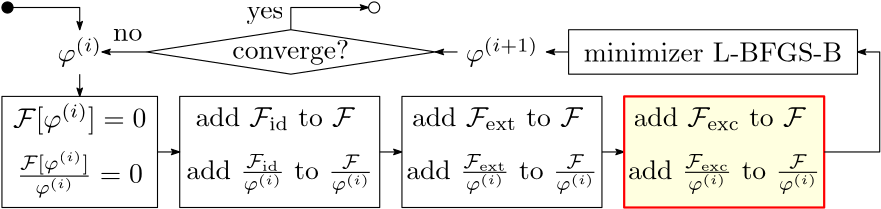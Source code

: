 <?xml version="1.0"?>
<!DOCTYPE ipe SYSTEM "ipe.dtd">
<ipe version="70206" creator="Ipe 7.2.6">
<info created="D:20160118213509" modified="D:20161121232422"/>
<ipestyle name="basic">
<symbol name="arrow/arc(spx)">
<path stroke="sym-stroke" fill="sym-stroke" pen="sym-pen">
0 0 m
-1 0.333 l
-1 -0.333 l
h
</path>
</symbol>
<symbol name="arrow/farc(spx)">
<path stroke="sym-stroke" fill="white" pen="sym-pen">
0 0 m
-1 0.333 l
-1 -0.333 l
h
</path>
</symbol>
<symbol name="arrow/ptarc(spx)">
<path stroke="sym-stroke" fill="sym-stroke" pen="sym-pen">
0 0 m
-1 0.333 l
-0.8 0 l
-1 -0.333 l
h
</path>
</symbol>
<symbol name="arrow/fptarc(spx)">
<path stroke="sym-stroke" fill="white" pen="sym-pen">
0 0 m
-1 0.333 l
-0.8 0 l
-1 -0.333 l
h
</path>
</symbol>
<symbol name="mark/circle(sx)" transformations="translations">
<path fill="sym-stroke">
0.6 0 0 0.6 0 0 e
0.4 0 0 0.4 0 0 e
</path>
</symbol>
<symbol name="mark/disk(sx)" transformations="translations">
<path fill="sym-stroke">
0.6 0 0 0.6 0 0 e
</path>
</symbol>
<symbol name="mark/fdisk(sfx)" transformations="translations">
<group>
<path fill="sym-fill">
0.5 0 0 0.5 0 0 e
</path>
<path fill="sym-stroke" fillrule="eofill">
0.6 0 0 0.6 0 0 e
0.4 0 0 0.4 0 0 e
</path>
</group>
</symbol>
<symbol name="mark/box(sx)" transformations="translations">
<path fill="sym-stroke" fillrule="eofill">
-0.6 -0.6 m
0.6 -0.6 l
0.6 0.6 l
-0.6 0.6 l
h
-0.4 -0.4 m
0.4 -0.4 l
0.4 0.4 l
-0.4 0.4 l
h
</path>
</symbol>
<symbol name="mark/square(sx)" transformations="translations">
<path fill="sym-stroke">
-0.6 -0.6 m
0.6 -0.6 l
0.6 0.6 l
-0.6 0.6 l
h
</path>
</symbol>
<symbol name="mark/fsquare(sfx)" transformations="translations">
<group>
<path fill="sym-fill">
-0.5 -0.5 m
0.5 -0.5 l
0.5 0.5 l
-0.5 0.5 l
h
</path>
<path fill="sym-stroke" fillrule="eofill">
-0.6 -0.6 m
0.6 -0.6 l
0.6 0.6 l
-0.6 0.6 l
h
-0.4 -0.4 m
0.4 -0.4 l
0.4 0.4 l
-0.4 0.4 l
h
</path>
</group>
</symbol>
<symbol name="mark/cross(sx)" transformations="translations">
<group>
<path fill="sym-stroke">
-0.43 -0.57 m
0.57 0.43 l
0.43 0.57 l
-0.57 -0.43 l
h
</path>
<path fill="sym-stroke">
-0.43 0.57 m
0.57 -0.43 l
0.43 -0.57 l
-0.57 0.43 l
h
</path>
</group>
</symbol>
<symbol name="arrow/fnormal(spx)">
<path stroke="sym-stroke" fill="white" pen="sym-pen">
0 0 m
-1 0.333 l
-1 -0.333 l
h
</path>
</symbol>
<symbol name="arrow/pointed(spx)">
<path stroke="sym-stroke" fill="sym-stroke" pen="sym-pen">
0 0 m
-1 0.333 l
-0.8 0 l
-1 -0.333 l
h
</path>
</symbol>
<symbol name="arrow/fpointed(spx)">
<path stroke="sym-stroke" fill="white" pen="sym-pen">
0 0 m
-1 0.333 l
-0.8 0 l
-1 -0.333 l
h
</path>
</symbol>
<symbol name="arrow/linear(spx)">
<path stroke="sym-stroke" pen="sym-pen">
-1 0.333 m
0 0 l
-1 -0.333 l
</path>
</symbol>
<symbol name="arrow/fdouble(spx)">
<path stroke="sym-stroke" fill="white" pen="sym-pen">
0 0 m
-1 0.333 l
-1 -0.333 l
h
-1 0 m
-2 0.333 l
-2 -0.333 l
h
</path>
</symbol>
<symbol name="arrow/double(spx)">
<path stroke="sym-stroke" fill="sym-stroke" pen="sym-pen">
0 0 m
-1 0.333 l
-1 -0.333 l
h
-1 0 m
-2 0.333 l
-2 -0.333 l
h
</path>
</symbol>
<pen name="heavier" value="0.8"/>
<pen name="fat" value="1.2"/>
<pen name="ultrafat" value="2"/>
<symbolsize name="large" value="5"/>
<symbolsize name="small" value="2"/>
<symbolsize name="tiny" value="1.1"/>
<arrowsize name="large" value="10"/>
<arrowsize name="small" value="5"/>
<arrowsize name="tiny" value="3"/>
<color name="red" value="1 0 0"/>
<color name="green" value="0 1 0"/>
<color name="blue" value="0 0 1"/>
<color name="yellow" value="1 1 0"/>
<color name="orange" value="1 0.647 0"/>
<color name="gold" value="1 0.843 0"/>
<color name="purple" value="0.627 0.125 0.941"/>
<color name="gray" value="0.745"/>
<color name="brown" value="0.647 0.165 0.165"/>
<color name="navy" value="0 0 0.502"/>
<color name="pink" value="1 0.753 0.796"/>
<color name="seagreen" value="0.18 0.545 0.341"/>
<color name="turquoise" value="0.251 0.878 0.816"/>
<color name="violet" value="0.933 0.51 0.933"/>
<color name="darkblue" value="0 0 0.545"/>
<color name="darkcyan" value="0 0.545 0.545"/>
<color name="darkgray" value="0.663"/>
<color name="darkgreen" value="0 0.392 0"/>
<color name="darkmagenta" value="0.545 0 0.545"/>
<color name="darkorange" value="1 0.549 0"/>
<color name="darkred" value="0.545 0 0"/>
<color name="lightblue" value="0.678 0.847 0.902"/>
<color name="lightcyan" value="0.878 1 1"/>
<color name="lightgray" value="0.827"/>
<color name="lightgreen" value="0.565 0.933 0.565"/>
<color name="lightyellow" value="1 1 0.878"/>
<dashstyle name="dashed" value="[4] 0"/>
<dashstyle name="dotted" value="[1 3] 0"/>
<dashstyle name="dash dotted" value="[4 2 1 2] 0"/>
<dashstyle name="dash dot dotted" value="[4 2 1 2 1 2] 0"/>
<textsize name="large" value="\large"/>
<textsize name="Large" value="\Large"/>
<textsize name="LARGE" value="\LARGE"/>
<textsize name="huge" value="\huge"/>
<textsize name="Huge" value="\Huge"/>
<textsize name="small" value="\small"/>
<textsize name="footnote" value="\footnotesize"/>
<textsize name="tiny" value="\tiny"/>
<textstyle name="center" begin="\begin{center}" end="\end{center}"/>
<textstyle name="itemize" begin="\begin{itemize}" end="\end{itemize}"/>
<textstyle name="item" begin="\begin{itemize}\item{}" end="\end{itemize}"/>
<gridsize name="4 pts" value="4"/>
<gridsize name="8 pts (~3 mm)" value="8"/>
<gridsize name="16 pts (~6 mm)" value="16"/>
<gridsize name="32 pts (~12 mm)" value="32"/>
<gridsize name="10 pts (~3.5 mm)" value="10"/>
<gridsize name="20 pts (~7 mm)" value="20"/>
<gridsize name="14 pts (~5 mm)" value="14"/>
<gridsize name="28 pts (~10 mm)" value="28"/>
<gridsize name="56 pts (~20 mm)" value="56"/>
<anglesize name="90 deg" value="90"/>
<anglesize name="60 deg" value="60"/>
<anglesize name="45 deg" value="45"/>
<anglesize name="30 deg" value="30"/>
<anglesize name="22.5 deg" value="22.5"/>
<tiling name="falling" angle="-60" step="4" width="1"/>
<tiling name="rising" angle="30" step="4" width="1"/>
</ipestyle>
<page>
<layer name="alpha"/>
<view layers="alpha" active="alpha"/>
<text layer="alpha" matrix="1 0 0 1 -212 -8" transformations="translations" pos="252 800" stroke="black" type="label" width="16.061" height="8.853" depth="1.93" halign="center" valign="center" style="math">\varphi^{(i)}</text>
<text matrix="1 0 0 1 -60 -8" transformations="translations" pos="252 800" stroke="black" type="label" width="26.148" height="8.853" depth="1.93" halign="center" valign="center" style="math">\varphi^{(i+1)}</text>
<text matrix="1 0 0 1 -196 80" transformations="translations" pos="296 724" stroke="black" type="label" width="13.339" height="4.297" depth="1.93" valign="baseline">yes</text>
<text matrix="1 0 0 1 -160 68" transformations="translations" pos="212 728" stroke="black" type="label" width="10.516" height="4.289" depth="0" valign="baseline">no</text>
<group matrix="1 0 0 1 -136 80">
<path matrix="1 0 0 1 0 8" stroke="black" fill="white" cap="1" join="1">
252 712 m
200 704 l
252 696 l
304 704 l
h
</path>
<text matrix="1 0 0 1 28 8" transformations="translations" pos="224 704" stroke="black" type="label" width="42.092" height="6.926" depth="1.93" halign="center" valign="center">converge?</text>
</group>
<group matrix="1 0 0 1 16 36">
<path matrix="1 0 0 1 0 8" stroke="black" fill="white" cap="1" join="1">
200 756 m
200 740 l
304 740 l
304 756 l
h
</path>
<text matrix="1 0 0 1 32 8" transformations="translations" pos="220 748" stroke="black" type="label" width="93.082" height="6.808" depth="0" halign="center" valign="center">minimizer L-BFGS-B</text>
</group>
<path matrix="0.4375 0 0 2.5 -70.25 -1244" stroke="black" fill="white" cap="1" join="1">
188 808 m
188 792 l
316 792 l
316 808 l
h
</path>
<text matrix="1 0 0 1 -152 -40" transformations="translations" pos="192 808" stroke="black" type="label" width="48.01" height="8.846" depth="2.49" halign="center" valign="center">$\mathcal{F}[\varphi^{(i)}]=0$</text>
<path matrix="0.5625 0 0 2.5 -29.75 -1244" stroke="black" fill="white" cap="1" join="1">
188 808 m
188 792 l
316 792 l
316 808 l
h
</path>
<text matrix="1 0 0 1 -80 -40" transformations="translations" pos="192 808" stroke="black" type="label" width="60.655" height="6.923" depth="1.49" halign="center" valign="center">add $\mathcal{F}_{\mathrm{id}}$ to $\mathcal{F}$ </text>
<text matrix="1 0 0 1 -152 -60" transformations="translations" pos="192 808" stroke="black" type="label" width="45.369" height="11.569" depth="5.2" halign="center" valign="center" style="math">\frac{\mathcal{F}[\varphi^{(i)}]}{\varphi^{(i)}}=0</text>
<text matrix="1 0 0 1 -80 -60" transformations="translations" pos="192 808" stroke="black" type="label" width="67.237" height="8.906" depth="5.2" halign="center" valign="center">add $\frac{\mathcal{F}_{\mathrm{id}}}{\varphi^{(i)}}$ to $\frac{\mathcal{F}}{\varphi^{(i)}}$</text>
<path matrix="1 0 0 1 -40 -12" stroke="black" arrow="pointed/tiny">
108 768 m
116 768 l
</path>
<path matrix="1 0 0 1 -40 -12" stroke="black" arrow="pointed/tiny">
188 768 m
196 768 l
</path>
<path matrix="0.5625 0 0 2.5 50.25 -1244" stroke="black" fill="white" cap="1" join="1">
188 808 m
188 792 l
316 792 l
316 808 l
h
</path>
<text matrix="1 0 0 1 0 -40" transformations="translations" pos="192 808" stroke="black" type="label" width="64.84" height="6.923" depth="1.49" halign="center" valign="center">add $\mathcal{F}_{\mathrm{ext}}$ to $\mathcal{F}$ </text>
<text matrix="1 0 0 1 0 -60" transformations="translations" pos="192 808" stroke="black" type="label" width="68.955" height="8.845" depth="5.2" halign="center" valign="center">add $\frac{\mathcal{F}_{\mathrm{ext}}}{\varphi^{(i)}}$ to $\frac{\mathcal{F}}{\varphi^{(i)}}$</text>
<path matrix="1 0 0 1 40 -12" stroke="black" arrow="pointed/tiny">
188 768 m
196 768 l
</path>
<path matrix="0.5625 0 0 2.5 130.25 -1244" stroke="red" fill="lightyellow" pen="heavier" cap="1" join="1">
188 808 m
188 792 l
316 792 l
316 808 l
h
</path>
<text matrix="1 0 0 1 80 -40" transformations="translations" pos="192 808" stroke="black" type="label" width="65.269" height="6.923" depth="1.49" halign="center" valign="center">add $\mathcal{F}_{\mathrm{exc}}$ to $\mathcal{F}$ </text>
<text matrix="1 0 0 1 80 -60" transformations="translations" pos="192 808" stroke="black" type="label" width="69.301" height="8.845" depth="5.2" halign="center" valign="center">add $\frac{\mathcal{F}_{\mathrm{exc}}}{\varphi^{(i)}}$ to $\frac{\mathcal{F}}{\varphi^{(i)}}$</text>
<path matrix="1 0 0 1 12 36" stroke="black" arrow="pointed/tiny">
204 756 m
196 756 l
</path>
<path matrix="1 0 0 1 12 36" stroke="black" arrow="pointed/tiny">
164 756 m
156 756 l
</path>
<path matrix="1 0 0 1 0 -36" stroke="black" arrow="pointed/tiny">
40 820 m
40 812 l
</path>
<path matrix="1 0 0 1 -4 0" stroke="black" arrow="pointed/tiny">
68 792 m
52 792 l
</path>
<path stroke="black" arrow="pointed/tiny">
308 756 m
328 756 l
328 792 l
320 792 l
</path>
<path stroke="black" arrow="pointed/tiny">
116 800 m
116 808 l
144 808 l
</path>
<path stroke="black" arrow="pointed/tiny">
12 808 m
40 808 l
40 800 l
</path>
<path stroke="black" fill="black">
2 0 0 2 14 808 e
</path>
<path stroke="black" fill="white">
2 0 0 2 146 808 e
</path>
</page>
</ipe>

